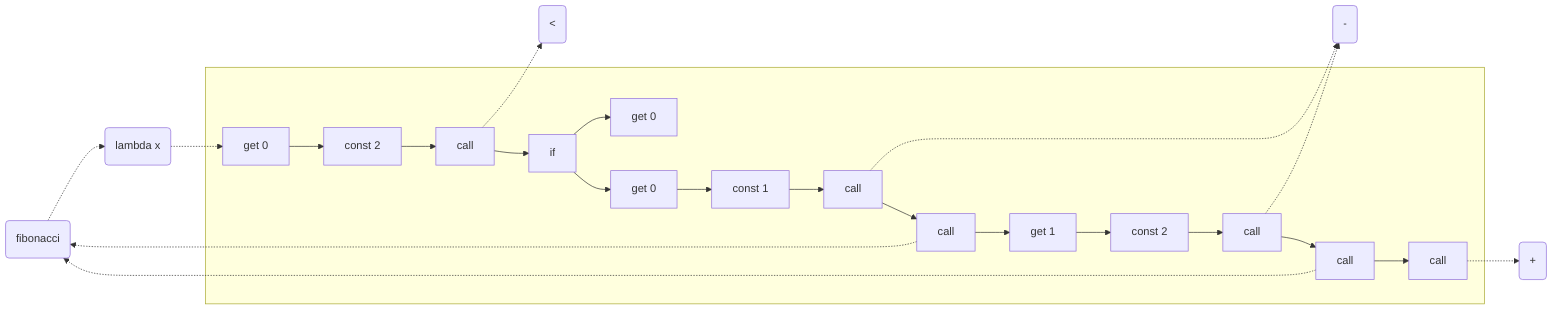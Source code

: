 flowchart LR
  d0(fibonacci) -.-> d1
  c9 -.-> d0
  c13 -.-> d0
  d1(lambda x) -.-> c0
  c2 -.-> d2(<)
  c8 -.-> d3("-")
  c12 -.-> d3
  c14 -.-> d4(+)

  subgraph s[ ]
    c0[get 0] --> c1[const 2] --> c2[call] --> c4
    c4[if] -->  c5[get 0]
    c4 -->  c6[get 0] --> c7[const 1] --> c8[call] --> c9[call] --> c10
    c10[get 1] --> c11[const 2] --> c12[call] --> c13[call] --> c14[call]
  end